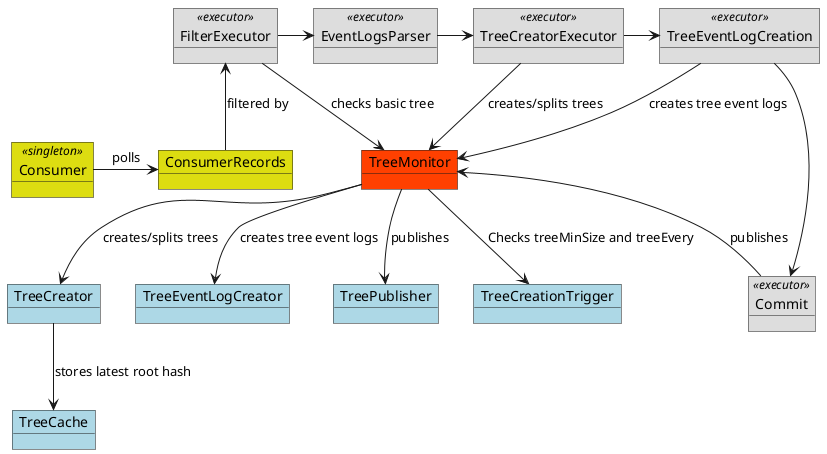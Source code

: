 @startuml

object Consumer <<singleton>> #DDDD11
object ConsumerRecords #DDDD11

object TreeCreatorExecutor <<executor>> #DDDDDD
object FilterExecutor <<executor>> #DDDDDD
object EventLogsParser <<executor>> #DDDDDD
object Commit <<executor>> #DDDDDD
object TreeEventLogCreation <<executor>> #DDDDDD


object TreeCreator #add8e6
object TreeEventLogCreator #add8e6
object TreeCache #add8e6
object TreePublisher #add8e6
object TreeCreationTrigger #add8e6
object TreeMonitor #ff4000

Consumer -> ConsumerRecords : polls
FilterExecutor <-- ConsumerRecords : filtered by
TreeMonitor <-- FilterExecutor: checks basic tree
FilterExecutor -> EventLogsParser
EventLogsParser -> TreeCreatorExecutor
TreeCreator --> TreeCache: stores latest root hash
TreeCreatorExecutor --> TreeMonitor: creates/splits trees
TreeCreatorExecutor -> TreeEventLogCreation
TreeMonitor --> TreeCreator: creates/splits trees
TreeEventLogCreation --> TreeMonitor: creates tree event logs
TreeEventLogCreation -> Commit
TreeMonitor <-- Commit: publishes
TreeMonitor --> TreeEventLogCreator: creates tree event logs
TreeMonitor --> TreePublisher : publishes
TreeMonitor --> TreeCreationTrigger: Checks treeMinSize and treeEvery


@enduml

